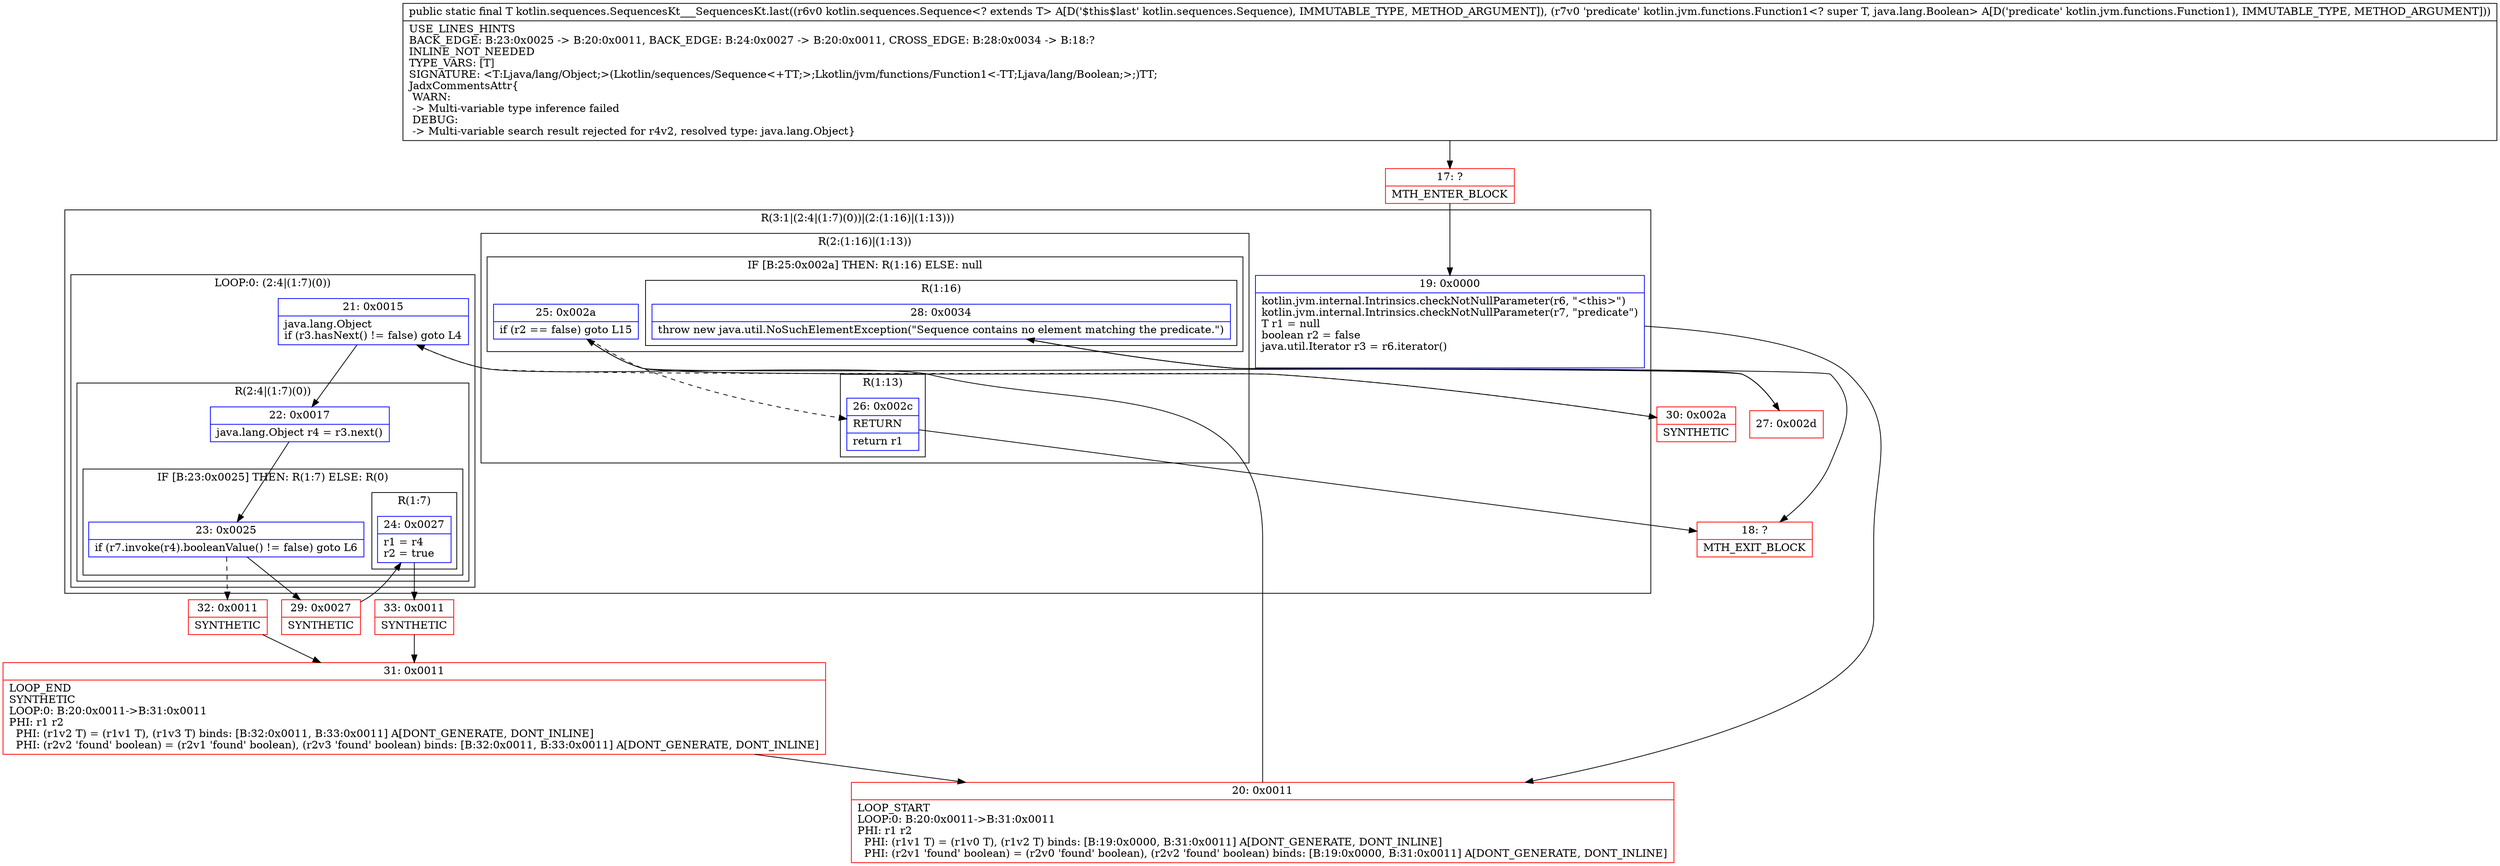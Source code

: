 digraph "CFG forkotlin.sequences.SequencesKt___SequencesKt.last(Lkotlin\/sequences\/Sequence;Lkotlin\/jvm\/functions\/Function1;)Ljava\/lang\/Object;" {
subgraph cluster_Region_411490262 {
label = "R(3:1|(2:4|(1:7)(0))|(2:(1:16)|(1:13)))";
node [shape=record,color=blue];
Node_19 [shape=record,label="{19\:\ 0x0000|kotlin.jvm.internal.Intrinsics.checkNotNullParameter(r6, \"\<this\>\")\lkotlin.jvm.internal.Intrinsics.checkNotNullParameter(r7, \"predicate\")\lT r1 = null\lboolean r2 = false\ljava.util.Iterator r3 = r6.iterator()\l\l}"];
subgraph cluster_LoopRegion_960427067 {
label = "LOOP:0: (2:4|(1:7)(0))";
node [shape=record,color=blue];
Node_21 [shape=record,label="{21\:\ 0x0015|java.lang.Object \lif (r3.hasNext() != false) goto L4\l}"];
subgraph cluster_Region_1054097981 {
label = "R(2:4|(1:7)(0))";
node [shape=record,color=blue];
Node_22 [shape=record,label="{22\:\ 0x0017|java.lang.Object r4 = r3.next()\l}"];
subgraph cluster_IfRegion_1715463857 {
label = "IF [B:23:0x0025] THEN: R(1:7) ELSE: R(0)";
node [shape=record,color=blue];
Node_23 [shape=record,label="{23\:\ 0x0025|if (r7.invoke(r4).booleanValue() != false) goto L6\l}"];
subgraph cluster_Region_2051828554 {
label = "R(1:7)";
node [shape=record,color=blue];
Node_24 [shape=record,label="{24\:\ 0x0027|r1 = r4\lr2 = true\l}"];
}
subgraph cluster_Region_1169617591 {
label = "R(0)";
node [shape=record,color=blue];
}
}
}
}
subgraph cluster_Region_191318294 {
label = "R(2:(1:16)|(1:13))";
node [shape=record,color=blue];
subgraph cluster_IfRegion_1787172668 {
label = "IF [B:25:0x002a] THEN: R(1:16) ELSE: null";
node [shape=record,color=blue];
Node_25 [shape=record,label="{25\:\ 0x002a|if (r2 == false) goto L15\l}"];
subgraph cluster_Region_398338029 {
label = "R(1:16)";
node [shape=record,color=blue];
Node_28 [shape=record,label="{28\:\ 0x0034|throw new java.util.NoSuchElementException(\"Sequence contains no element matching the predicate.\")\l}"];
}
}
subgraph cluster_Region_58316976 {
label = "R(1:13)";
node [shape=record,color=blue];
Node_26 [shape=record,label="{26\:\ 0x002c|RETURN\l|return r1\l}"];
}
}
}
Node_17 [shape=record,color=red,label="{17\:\ ?|MTH_ENTER_BLOCK\l}"];
Node_20 [shape=record,color=red,label="{20\:\ 0x0011|LOOP_START\lLOOP:0: B:20:0x0011\-\>B:31:0x0011\lPHI: r1 r2 \l  PHI: (r1v1 T) = (r1v0 T), (r1v2 T) binds: [B:19:0x0000, B:31:0x0011] A[DONT_GENERATE, DONT_INLINE]\l  PHI: (r2v1 'found' boolean) = (r2v0 'found' boolean), (r2v2 'found' boolean) binds: [B:19:0x0000, B:31:0x0011] A[DONT_GENERATE, DONT_INLINE]\l}"];
Node_29 [shape=record,color=red,label="{29\:\ 0x0027|SYNTHETIC\l}"];
Node_33 [shape=record,color=red,label="{33\:\ 0x0011|SYNTHETIC\l}"];
Node_31 [shape=record,color=red,label="{31\:\ 0x0011|LOOP_END\lSYNTHETIC\lLOOP:0: B:20:0x0011\-\>B:31:0x0011\lPHI: r1 r2 \l  PHI: (r1v2 T) = (r1v1 T), (r1v3 T) binds: [B:32:0x0011, B:33:0x0011] A[DONT_GENERATE, DONT_INLINE]\l  PHI: (r2v2 'found' boolean) = (r2v1 'found' boolean), (r2v3 'found' boolean) binds: [B:32:0x0011, B:33:0x0011] A[DONT_GENERATE, DONT_INLINE]\l}"];
Node_32 [shape=record,color=red,label="{32\:\ 0x0011|SYNTHETIC\l}"];
Node_30 [shape=record,color=red,label="{30\:\ 0x002a|SYNTHETIC\l}"];
Node_18 [shape=record,color=red,label="{18\:\ ?|MTH_EXIT_BLOCK\l}"];
Node_27 [shape=record,color=red,label="{27\:\ 0x002d}"];
MethodNode[shape=record,label="{public static final T kotlin.sequences.SequencesKt___SequencesKt.last((r6v0 kotlin.sequences.Sequence\<? extends T\> A[D('$this$last' kotlin.sequences.Sequence), IMMUTABLE_TYPE, METHOD_ARGUMENT]), (r7v0 'predicate' kotlin.jvm.functions.Function1\<? super T, java.lang.Boolean\> A[D('predicate' kotlin.jvm.functions.Function1), IMMUTABLE_TYPE, METHOD_ARGUMENT]))  | USE_LINES_HINTS\lBACK_EDGE: B:23:0x0025 \-\> B:20:0x0011, BACK_EDGE: B:24:0x0027 \-\> B:20:0x0011, CROSS_EDGE: B:28:0x0034 \-\> B:18:?\lINLINE_NOT_NEEDED\lTYPE_VARS: [T]\lSIGNATURE: \<T:Ljava\/lang\/Object;\>(Lkotlin\/sequences\/Sequence\<+TT;\>;Lkotlin\/jvm\/functions\/Function1\<\-TT;Ljava\/lang\/Boolean;\>;)TT;\lJadxCommentsAttr\{\l WARN: \l \-\> Multi\-variable type inference failed\l DEBUG: \l \-\> Multi\-variable search result rejected for r4v2, resolved type: java.lang.Object\}\l}"];
MethodNode -> Node_17;Node_19 -> Node_20;
Node_21 -> Node_22;
Node_21 -> Node_30[style=dashed];
Node_22 -> Node_23;
Node_23 -> Node_29;
Node_23 -> Node_32[style=dashed];
Node_24 -> Node_33;
Node_25 -> Node_26[style=dashed];
Node_25 -> Node_27;
Node_28 -> Node_18;
Node_26 -> Node_18;
Node_17 -> Node_19;
Node_20 -> Node_21;
Node_29 -> Node_24;
Node_33 -> Node_31;
Node_31 -> Node_20;
Node_32 -> Node_31;
Node_30 -> Node_25;
Node_27 -> Node_28;
}

